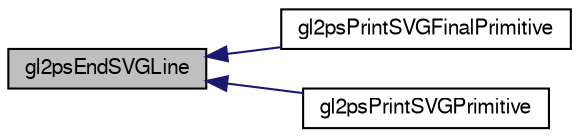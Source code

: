 digraph G
{
  edge [fontname="FreeSans",fontsize="10",labelfontname="FreeSans",labelfontsize="10"];
  node [fontname="FreeSans",fontsize="10",shape=record];
  rankdir="LR";
  Node1 [label="gl2psEndSVGLine",height=0.2,width=0.4,color="black", fillcolor="grey75", style="filled" fontcolor="black"];
  Node1 -> Node2 [dir="back",color="midnightblue",fontsize="10",style="solid",fontname="FreeSans"];
  Node2 [label="gl2psPrintSVGFinalPrimitive",height=0.2,width=0.4,color="black", fillcolor="white", style="filled",URL="$gl2ps_8c.html#ac896aa21b4865dcadc81c358918ce4b8"];
  Node1 -> Node3 [dir="back",color="midnightblue",fontsize="10",style="solid",fontname="FreeSans"];
  Node3 [label="gl2psPrintSVGPrimitive",height=0.2,width=0.4,color="black", fillcolor="white", style="filled",URL="$gl2ps_8c.html#a7ea286bc4043e99b36634edd77d2a042"];
}
